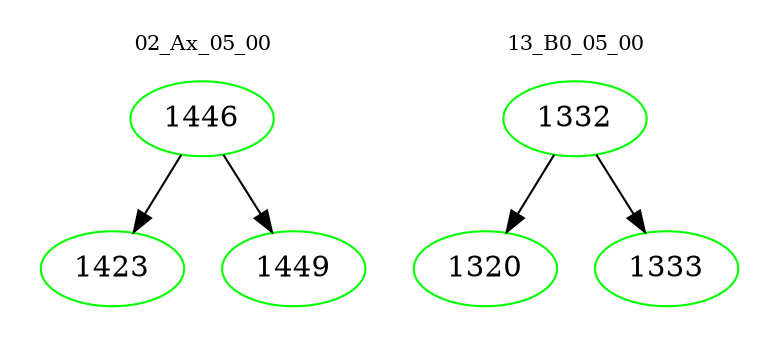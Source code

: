 digraph{
subgraph cluster_0 {
color = white
label = "02_Ax_05_00";
fontsize=10;
T0_1446 [label="1446", color="green"]
T0_1446 -> T0_1423 [color="black"]
T0_1423 [label="1423", color="green"]
T0_1446 -> T0_1449 [color="black"]
T0_1449 [label="1449", color="green"]
}
subgraph cluster_1 {
color = white
label = "13_B0_05_00";
fontsize=10;
T1_1332 [label="1332", color="green"]
T1_1332 -> T1_1320 [color="black"]
T1_1320 [label="1320", color="green"]
T1_1332 -> T1_1333 [color="black"]
T1_1333 [label="1333", color="green"]
}
}
